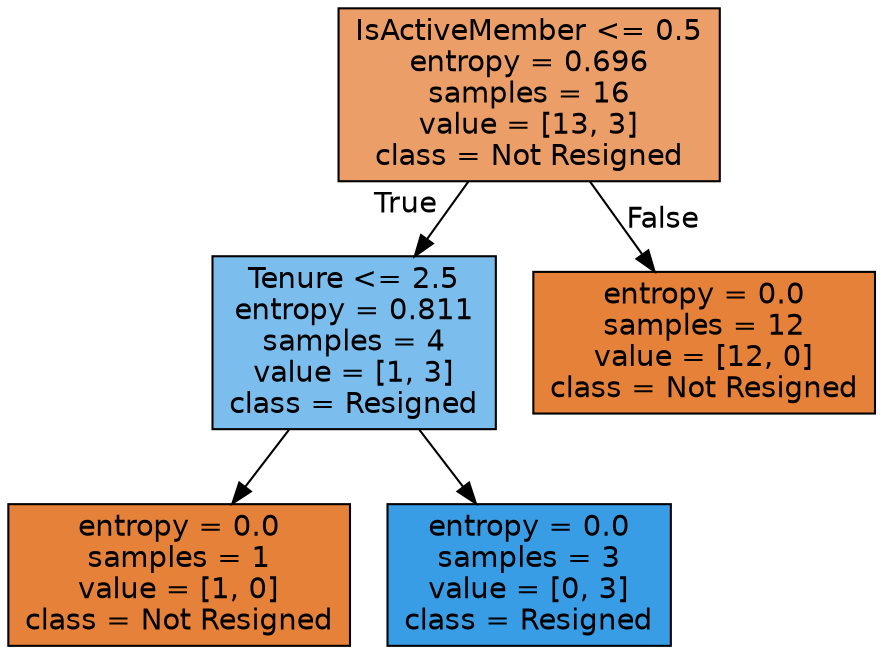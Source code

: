 digraph Tree {
node [shape=box, style="filled", color="black", fontname="helvetica"] ;
edge [fontname="helvetica"] ;
0 [label="IsActiveMember <= 0.5\nentropy = 0.696\nsamples = 16\nvalue = [13, 3]\nclass = Not Resigned", fillcolor="#eb9e67"] ;
1 [label="Tenure <= 2.5\nentropy = 0.811\nsamples = 4\nvalue = [1, 3]\nclass = Resigned", fillcolor="#7bbeee"] ;
0 -> 1 [labeldistance=2.5, labelangle=45, headlabel="True"] ;
2 [label="entropy = 0.0\nsamples = 1\nvalue = [1, 0]\nclass = Not Resigned", fillcolor="#e58139"] ;
1 -> 2 ;
3 [label="entropy = 0.0\nsamples = 3\nvalue = [0, 3]\nclass = Resigned", fillcolor="#399de5"] ;
1 -> 3 ;
4 [label="entropy = 0.0\nsamples = 12\nvalue = [12, 0]\nclass = Not Resigned", fillcolor="#e58139"] ;
0 -> 4 [labeldistance=2.5, labelangle=-45, headlabel="False"] ;
}